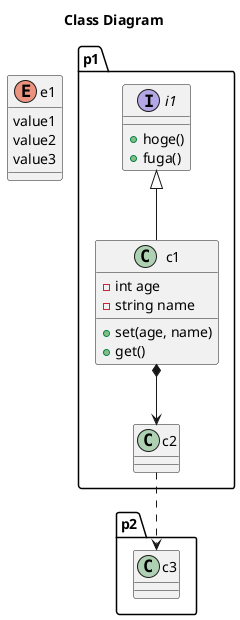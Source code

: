 ' --------------------------------------------------
' Function    : Class_Diagram3
' Author      : T. TANAKA
' Description : Class Diagramの基本要素
'                   package
'                   private and public
'                   data member and member function
'                   enum
' --------------------------------------------------

@startuml

title Class Diagram

' left to right direction

' --------------------------------------------------
' Category Definition
' --------------------------------------------------
package p1{
    interface i1{
        + hoge()
        + fuga()
    }

    class c1{
        - int age
        - string name
        + set(age, name)
        + get()
    }
    class c2
}

enum e1{
    value1
    value2
    value3
}

package p2{
    class c3
}

' --------------------------------------------------
' Category Connection
' --------------------------------------------------
i1 <|-- c1
c1 *--> c2

c2 ..>c3

@enduml
